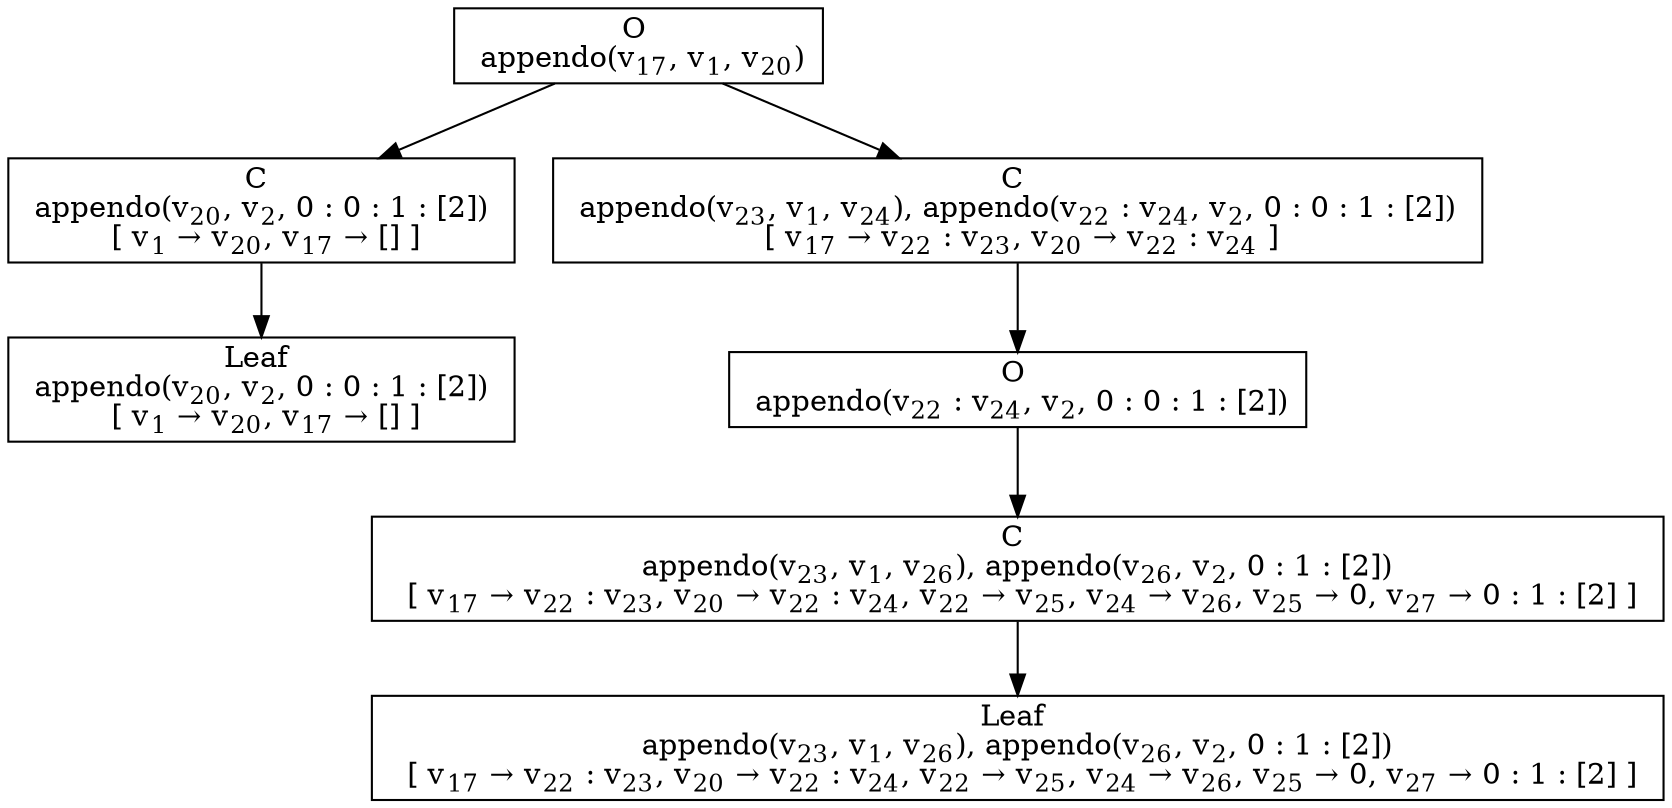 digraph {
    graph [rankdir=TB
          ,bgcolor=transparent];
    node [shape=box
         ,fillcolor=white
         ,style=filled];
    0 [label=<O <BR/> appendo(v<SUB>17</SUB>, v<SUB>1</SUB>, v<SUB>20</SUB>)>];
    1 [label=<C <BR/> appendo(v<SUB>20</SUB>, v<SUB>2</SUB>, 0 : 0 : 1 : [2]) <BR/>  [ v<SUB>1</SUB> &rarr; v<SUB>20</SUB>, v<SUB>17</SUB> &rarr; [] ] >];
    2 [label=<C <BR/> appendo(v<SUB>23</SUB>, v<SUB>1</SUB>, v<SUB>24</SUB>), appendo(v<SUB>22</SUB> : v<SUB>24</SUB>, v<SUB>2</SUB>, 0 : 0 : 1 : [2]) <BR/>  [ v<SUB>17</SUB> &rarr; v<SUB>22</SUB> : v<SUB>23</SUB>, v<SUB>20</SUB> &rarr; v<SUB>22</SUB> : v<SUB>24</SUB> ] >];
    3 [label=<Leaf <BR/> appendo(v<SUB>20</SUB>, v<SUB>2</SUB>, 0 : 0 : 1 : [2]) <BR/>  [ v<SUB>1</SUB> &rarr; v<SUB>20</SUB>, v<SUB>17</SUB> &rarr; [] ] >];
    4 [label=<O <BR/> appendo(v<SUB>22</SUB> : v<SUB>24</SUB>, v<SUB>2</SUB>, 0 : 0 : 1 : [2])>];
    5 [label=<C <BR/> appendo(v<SUB>23</SUB>, v<SUB>1</SUB>, v<SUB>26</SUB>), appendo(v<SUB>26</SUB>, v<SUB>2</SUB>, 0 : 1 : [2]) <BR/>  [ v<SUB>17</SUB> &rarr; v<SUB>22</SUB> : v<SUB>23</SUB>, v<SUB>20</SUB> &rarr; v<SUB>22</SUB> : v<SUB>24</SUB>, v<SUB>22</SUB> &rarr; v<SUB>25</SUB>, v<SUB>24</SUB> &rarr; v<SUB>26</SUB>, v<SUB>25</SUB> &rarr; 0, v<SUB>27</SUB> &rarr; 0 : 1 : [2] ] >];
    6 [label=<Leaf <BR/> appendo(v<SUB>23</SUB>, v<SUB>1</SUB>, v<SUB>26</SUB>), appendo(v<SUB>26</SUB>, v<SUB>2</SUB>, 0 : 1 : [2]) <BR/>  [ v<SUB>17</SUB> &rarr; v<SUB>22</SUB> : v<SUB>23</SUB>, v<SUB>20</SUB> &rarr; v<SUB>22</SUB> : v<SUB>24</SUB>, v<SUB>22</SUB> &rarr; v<SUB>25</SUB>, v<SUB>24</SUB> &rarr; v<SUB>26</SUB>, v<SUB>25</SUB> &rarr; 0, v<SUB>27</SUB> &rarr; 0 : 1 : [2] ] >];
    0 -> 1 [label=""];
    0 -> 2 [label=""];
    1 -> 3 [label=""];
    2 -> 4 [label=""];
    4 -> 5 [label=""];
    5 -> 6 [label=""];
}